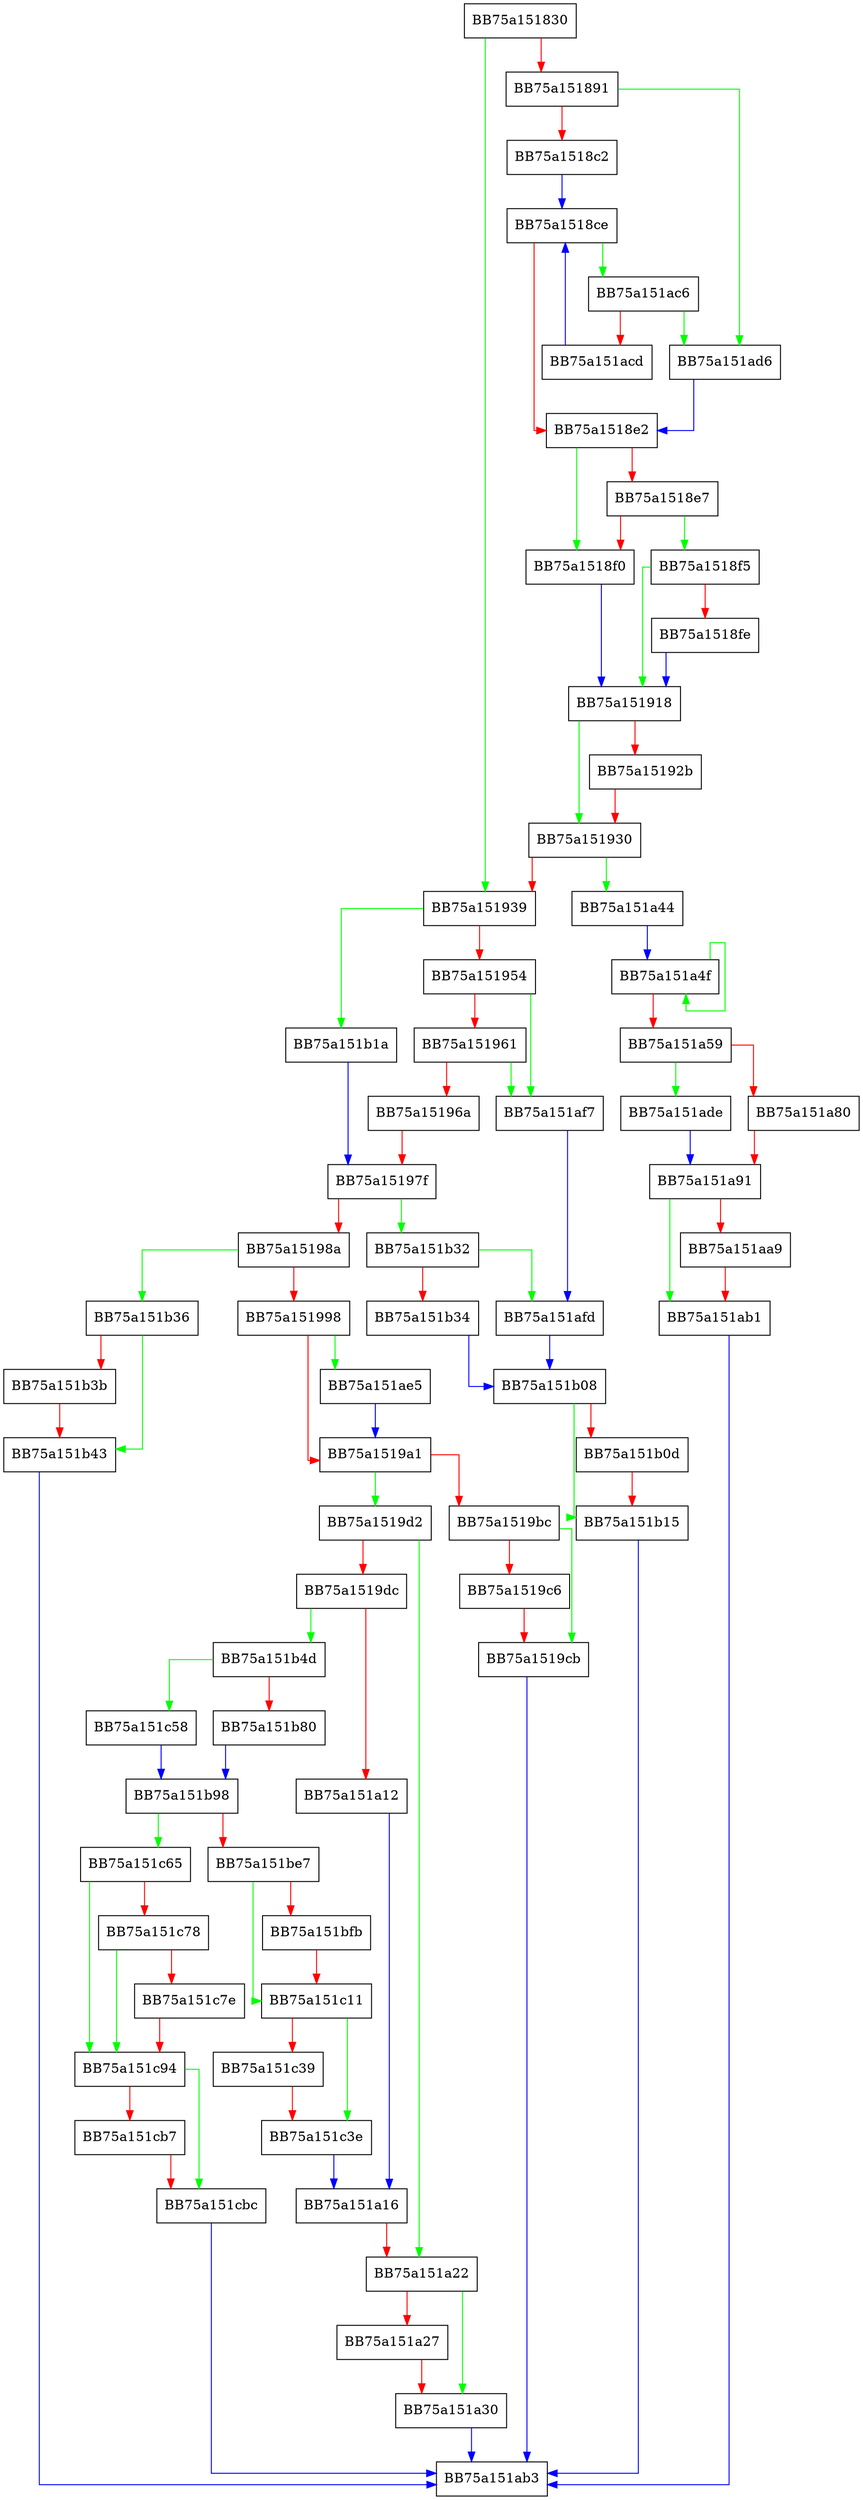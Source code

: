 digraph GetDosPathFromNormalizedPath {
  node [shape="box"];
  graph [splines=ortho];
  BB75a151830 -> BB75a151939 [color="green"];
  BB75a151830 -> BB75a151891 [color="red"];
  BB75a151891 -> BB75a151ad6 [color="green"];
  BB75a151891 -> BB75a1518c2 [color="red"];
  BB75a1518c2 -> BB75a1518ce [color="blue"];
  BB75a1518ce -> BB75a151ac6 [color="green"];
  BB75a1518ce -> BB75a1518e2 [color="red"];
  BB75a1518e2 -> BB75a1518f0 [color="green"];
  BB75a1518e2 -> BB75a1518e7 [color="red"];
  BB75a1518e7 -> BB75a1518f5 [color="green"];
  BB75a1518e7 -> BB75a1518f0 [color="red"];
  BB75a1518f0 -> BB75a151918 [color="blue"];
  BB75a1518f5 -> BB75a151918 [color="green"];
  BB75a1518f5 -> BB75a1518fe [color="red"];
  BB75a1518fe -> BB75a151918 [color="blue"];
  BB75a151918 -> BB75a151930 [color="green"];
  BB75a151918 -> BB75a15192b [color="red"];
  BB75a15192b -> BB75a151930 [color="red"];
  BB75a151930 -> BB75a151a44 [color="green"];
  BB75a151930 -> BB75a151939 [color="red"];
  BB75a151939 -> BB75a151b1a [color="green"];
  BB75a151939 -> BB75a151954 [color="red"];
  BB75a151954 -> BB75a151af7 [color="green"];
  BB75a151954 -> BB75a151961 [color="red"];
  BB75a151961 -> BB75a151af7 [color="green"];
  BB75a151961 -> BB75a15196a [color="red"];
  BB75a15196a -> BB75a15197f [color="red"];
  BB75a15197f -> BB75a151b32 [color="green"];
  BB75a15197f -> BB75a15198a [color="red"];
  BB75a15198a -> BB75a151b36 [color="green"];
  BB75a15198a -> BB75a151998 [color="red"];
  BB75a151998 -> BB75a151ae5 [color="green"];
  BB75a151998 -> BB75a1519a1 [color="red"];
  BB75a1519a1 -> BB75a1519d2 [color="green"];
  BB75a1519a1 -> BB75a1519bc [color="red"];
  BB75a1519bc -> BB75a1519cb [color="green"];
  BB75a1519bc -> BB75a1519c6 [color="red"];
  BB75a1519c6 -> BB75a1519cb [color="red"];
  BB75a1519cb -> BB75a151ab3 [color="blue"];
  BB75a1519d2 -> BB75a151a22 [color="green"];
  BB75a1519d2 -> BB75a1519dc [color="red"];
  BB75a1519dc -> BB75a151b4d [color="green"];
  BB75a1519dc -> BB75a151a12 [color="red"];
  BB75a151a12 -> BB75a151a16 [color="blue"];
  BB75a151a16 -> BB75a151a22 [color="red"];
  BB75a151a22 -> BB75a151a30 [color="green"];
  BB75a151a22 -> BB75a151a27 [color="red"];
  BB75a151a27 -> BB75a151a30 [color="red"];
  BB75a151a30 -> BB75a151ab3 [color="blue"];
  BB75a151a44 -> BB75a151a4f [color="blue"];
  BB75a151a4f -> BB75a151a4f [color="green"];
  BB75a151a4f -> BB75a151a59 [color="red"];
  BB75a151a59 -> BB75a151ade [color="green"];
  BB75a151a59 -> BB75a151a80 [color="red"];
  BB75a151a80 -> BB75a151a91 [color="red"];
  BB75a151a91 -> BB75a151ab1 [color="green"];
  BB75a151a91 -> BB75a151aa9 [color="red"];
  BB75a151aa9 -> BB75a151ab1 [color="red"];
  BB75a151ab1 -> BB75a151ab3 [color="blue"];
  BB75a151ac6 -> BB75a151ad6 [color="green"];
  BB75a151ac6 -> BB75a151acd [color="red"];
  BB75a151acd -> BB75a1518ce [color="blue"];
  BB75a151ad6 -> BB75a1518e2 [color="blue"];
  BB75a151ade -> BB75a151a91 [color="blue"];
  BB75a151ae5 -> BB75a1519a1 [color="blue"];
  BB75a151af7 -> BB75a151afd [color="blue"];
  BB75a151afd -> BB75a151b08 [color="blue"];
  BB75a151b08 -> BB75a151b15 [color="green"];
  BB75a151b08 -> BB75a151b0d [color="red"];
  BB75a151b0d -> BB75a151b15 [color="red"];
  BB75a151b15 -> BB75a151ab3 [color="blue"];
  BB75a151b1a -> BB75a15197f [color="blue"];
  BB75a151b32 -> BB75a151afd [color="green"];
  BB75a151b32 -> BB75a151b34 [color="red"];
  BB75a151b34 -> BB75a151b08 [color="blue"];
  BB75a151b36 -> BB75a151b43 [color="green"];
  BB75a151b36 -> BB75a151b3b [color="red"];
  BB75a151b3b -> BB75a151b43 [color="red"];
  BB75a151b43 -> BB75a151ab3 [color="blue"];
  BB75a151b4d -> BB75a151c58 [color="green"];
  BB75a151b4d -> BB75a151b80 [color="red"];
  BB75a151b80 -> BB75a151b98 [color="blue"];
  BB75a151b98 -> BB75a151c65 [color="green"];
  BB75a151b98 -> BB75a151be7 [color="red"];
  BB75a151be7 -> BB75a151c11 [color="green"];
  BB75a151be7 -> BB75a151bfb [color="red"];
  BB75a151bfb -> BB75a151c11 [color="red"];
  BB75a151c11 -> BB75a151c3e [color="green"];
  BB75a151c11 -> BB75a151c39 [color="red"];
  BB75a151c39 -> BB75a151c3e [color="red"];
  BB75a151c3e -> BB75a151a16 [color="blue"];
  BB75a151c58 -> BB75a151b98 [color="blue"];
  BB75a151c65 -> BB75a151c94 [color="green"];
  BB75a151c65 -> BB75a151c78 [color="red"];
  BB75a151c78 -> BB75a151c94 [color="green"];
  BB75a151c78 -> BB75a151c7e [color="red"];
  BB75a151c7e -> BB75a151c94 [color="red"];
  BB75a151c94 -> BB75a151cbc [color="green"];
  BB75a151c94 -> BB75a151cb7 [color="red"];
  BB75a151cb7 -> BB75a151cbc [color="red"];
  BB75a151cbc -> BB75a151ab3 [color="blue"];
}